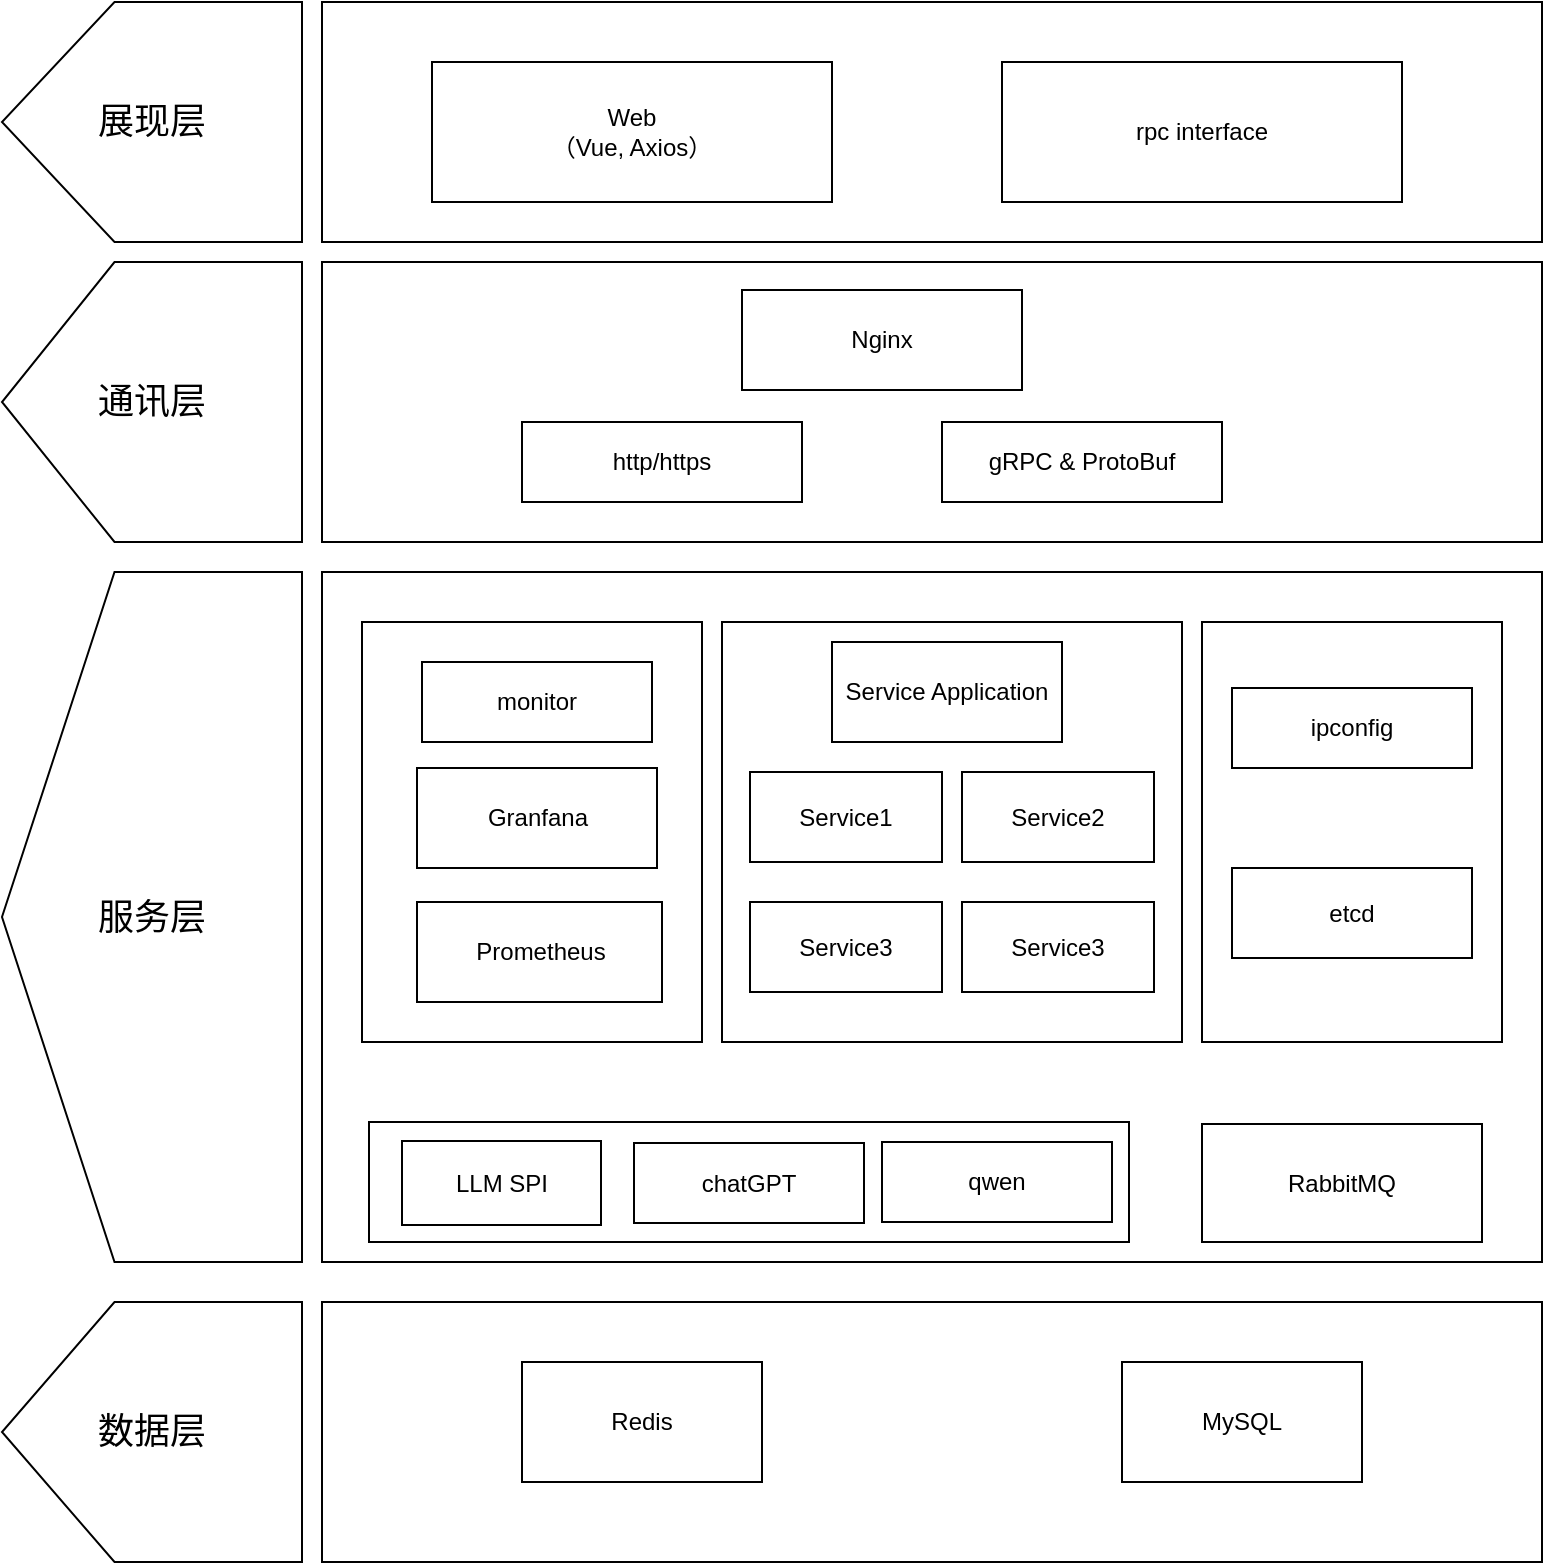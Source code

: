 <mxfile version="25.0.3">
  <diagram name="第 1 页" id="3SPyTkVfWEz4AzFqibmd">
    <mxGraphModel dx="1969" dy="868" grid="1" gridSize="10" guides="1" tooltips="1" connect="1" arrows="1" fold="1" page="1" pageScale="1" pageWidth="827" pageHeight="1169" math="0" shadow="0">
      <root>
        <mxCell id="0" />
        <mxCell id="1" parent="0" />
        <mxCell id="lnP5VgyoJC5XEVZ1Q4jd-1" value="&lt;font style=&quot;font-size: 18px;&quot;&gt;展现层&lt;/font&gt;" style="shape=offPageConnector;whiteSpace=wrap;html=1;direction=south;" vertex="1" parent="1">
          <mxGeometry x="40" y="300" width="150" height="120" as="geometry" />
        </mxCell>
        <mxCell id="lnP5VgyoJC5XEVZ1Q4jd-2" value="" style="rounded=0;whiteSpace=wrap;html=1;" vertex="1" parent="1">
          <mxGeometry x="200" y="300" width="610" height="120" as="geometry" />
        </mxCell>
        <mxCell id="lnP5VgyoJC5XEVZ1Q4jd-3" value="&lt;font style=&quot;font-size: 18px;&quot;&gt;通讯层&lt;/font&gt;" style="shape=offPageConnector;whiteSpace=wrap;html=1;direction=south;" vertex="1" parent="1">
          <mxGeometry x="40" y="430" width="150" height="140" as="geometry" />
        </mxCell>
        <mxCell id="lnP5VgyoJC5XEVZ1Q4jd-4" value="" style="rounded=0;whiteSpace=wrap;html=1;" vertex="1" parent="1">
          <mxGeometry x="200" y="430" width="610" height="140" as="geometry" />
        </mxCell>
        <mxCell id="lnP5VgyoJC5XEVZ1Q4jd-5" value="&lt;font style=&quot;font-size: 18px;&quot;&gt;服务层&lt;/font&gt;" style="shape=offPageConnector;whiteSpace=wrap;html=1;direction=south;" vertex="1" parent="1">
          <mxGeometry x="40" y="585" width="150" height="345" as="geometry" />
        </mxCell>
        <mxCell id="lnP5VgyoJC5XEVZ1Q4jd-6" value="" style="rounded=0;whiteSpace=wrap;html=1;" vertex="1" parent="1">
          <mxGeometry x="200" y="585" width="610" height="345" as="geometry" />
        </mxCell>
        <mxCell id="lnP5VgyoJC5XEVZ1Q4jd-7" value="&lt;font style=&quot;font-size: 18px;&quot;&gt;数据层&lt;/font&gt;" style="shape=offPageConnector;whiteSpace=wrap;html=1;direction=south;" vertex="1" parent="1">
          <mxGeometry x="40" y="950" width="150" height="130" as="geometry" />
        </mxCell>
        <mxCell id="lnP5VgyoJC5XEVZ1Q4jd-8" value="" style="rounded=0;whiteSpace=wrap;html=1;" vertex="1" parent="1">
          <mxGeometry x="200" y="950" width="610" height="130" as="geometry" />
        </mxCell>
        <mxCell id="lnP5VgyoJC5XEVZ1Q4jd-10" value="Web&lt;div&gt;（Vue, Axios）&lt;/div&gt;" style="rounded=0;whiteSpace=wrap;html=1;" vertex="1" parent="1">
          <mxGeometry x="255" y="330" width="200" height="70" as="geometry" />
        </mxCell>
        <mxCell id="lnP5VgyoJC5XEVZ1Q4jd-11" value="rpc interface" style="rounded=0;whiteSpace=wrap;html=1;" vertex="1" parent="1">
          <mxGeometry x="540" y="330" width="200" height="70" as="geometry" />
        </mxCell>
        <mxCell id="lnP5VgyoJC5XEVZ1Q4jd-12" value="http/https" style="rounded=0;whiteSpace=wrap;html=1;" vertex="1" parent="1">
          <mxGeometry x="300" y="510" width="140" height="40" as="geometry" />
        </mxCell>
        <mxCell id="lnP5VgyoJC5XEVZ1Q4jd-15" value="gRPC &amp;amp; ProtoBuf" style="rounded=0;whiteSpace=wrap;html=1;" vertex="1" parent="1">
          <mxGeometry x="510" y="510" width="140" height="40" as="geometry" />
        </mxCell>
        <mxCell id="lnP5VgyoJC5XEVZ1Q4jd-16" value="" style="rounded=0;whiteSpace=wrap;html=1;" vertex="1" parent="1">
          <mxGeometry x="220" y="610" width="170" height="210" as="geometry" />
        </mxCell>
        <mxCell id="lnP5VgyoJC5XEVZ1Q4jd-17" value="monitor" style="rounded=0;whiteSpace=wrap;html=1;" vertex="1" parent="1">
          <mxGeometry x="250" y="630" width="115" height="40" as="geometry" />
        </mxCell>
        <mxCell id="lnP5VgyoJC5XEVZ1Q4jd-18" value="Prometheus" style="rounded=0;whiteSpace=wrap;html=1;" vertex="1" parent="1">
          <mxGeometry x="247.5" y="750" width="122.5" height="50" as="geometry" />
        </mxCell>
        <mxCell id="lnP5VgyoJC5XEVZ1Q4jd-19" value="Granfana" style="rounded=0;whiteSpace=wrap;html=1;" vertex="1" parent="1">
          <mxGeometry x="247.5" y="683" width="120" height="50" as="geometry" />
        </mxCell>
        <mxCell id="lnP5VgyoJC5XEVZ1Q4jd-24" value="MySQL" style="rounded=0;whiteSpace=wrap;html=1;" vertex="1" parent="1">
          <mxGeometry x="600" y="980" width="120" height="60" as="geometry" />
        </mxCell>
        <mxCell id="lnP5VgyoJC5XEVZ1Q4jd-25" value="Redis" style="rounded=0;whiteSpace=wrap;html=1;" vertex="1" parent="1">
          <mxGeometry x="300" y="980" width="120" height="60" as="geometry" />
        </mxCell>
        <mxCell id="lnP5VgyoJC5XEVZ1Q4jd-26" value="" style="rounded=0;whiteSpace=wrap;html=1;" vertex="1" parent="1">
          <mxGeometry x="640" y="610" width="150" height="210" as="geometry" />
        </mxCell>
        <mxCell id="lnP5VgyoJC5XEVZ1Q4jd-27" value="ipconfig" style="rounded=0;whiteSpace=wrap;html=1;" vertex="1" parent="1">
          <mxGeometry x="655" y="643" width="120" height="40" as="geometry" />
        </mxCell>
        <mxCell id="lnP5VgyoJC5XEVZ1Q4jd-28" value="etcd" style="rounded=0;whiteSpace=wrap;html=1;" vertex="1" parent="1">
          <mxGeometry x="655" y="733" width="120" height="45" as="geometry" />
        </mxCell>
        <mxCell id="lnP5VgyoJC5XEVZ1Q4jd-29" value="" style="rounded=0;whiteSpace=wrap;html=1;" vertex="1" parent="1">
          <mxGeometry x="223.5" y="860" width="380" height="60" as="geometry" />
        </mxCell>
        <mxCell id="lnP5VgyoJC5XEVZ1Q4jd-30" value="LLM SPI" style="rounded=0;whiteSpace=wrap;html=1;" vertex="1" parent="1">
          <mxGeometry x="240" y="869.5" width="99.5" height="42" as="geometry" />
        </mxCell>
        <mxCell id="lnP5VgyoJC5XEVZ1Q4jd-31" value="chatGPT" style="rounded=0;whiteSpace=wrap;html=1;" vertex="1" parent="1">
          <mxGeometry x="356" y="870.5" width="115" height="40" as="geometry" />
        </mxCell>
        <mxCell id="lnP5VgyoJC5XEVZ1Q4jd-32" value="qwen" style="rounded=0;whiteSpace=wrap;html=1;" vertex="1" parent="1">
          <mxGeometry x="480" y="870" width="115" height="40" as="geometry" />
        </mxCell>
        <mxCell id="lnP5VgyoJC5XEVZ1Q4jd-33" value="RabbitMQ" style="rounded=0;whiteSpace=wrap;html=1;" vertex="1" parent="1">
          <mxGeometry x="640" y="861" width="140" height="59" as="geometry" />
        </mxCell>
        <mxCell id="lnP5VgyoJC5XEVZ1Q4jd-37" value="" style="rounded=0;whiteSpace=wrap;html=1;" vertex="1" parent="1">
          <mxGeometry x="400" y="610" width="230" height="210" as="geometry" />
        </mxCell>
        <mxCell id="lnP5VgyoJC5XEVZ1Q4jd-38" value="Service Application" style="rounded=0;whiteSpace=wrap;html=1;" vertex="1" parent="1">
          <mxGeometry x="455" y="620" width="115" height="50" as="geometry" />
        </mxCell>
        <mxCell id="lnP5VgyoJC5XEVZ1Q4jd-39" value="Service1" style="rounded=0;whiteSpace=wrap;html=1;" vertex="1" parent="1">
          <mxGeometry x="414" y="685" width="96" height="45" as="geometry" />
        </mxCell>
        <mxCell id="lnP5VgyoJC5XEVZ1Q4jd-40" value="Service2" style="rounded=0;whiteSpace=wrap;html=1;" vertex="1" parent="1">
          <mxGeometry x="520" y="685" width="96" height="45" as="geometry" />
        </mxCell>
        <mxCell id="lnP5VgyoJC5XEVZ1Q4jd-41" value="Service3" style="rounded=0;whiteSpace=wrap;html=1;" vertex="1" parent="1">
          <mxGeometry x="414" y="750" width="96" height="45" as="geometry" />
        </mxCell>
        <mxCell id="lnP5VgyoJC5XEVZ1Q4jd-42" value="Service3" style="rounded=0;whiteSpace=wrap;html=1;" vertex="1" parent="1">
          <mxGeometry x="520" y="750" width="96" height="45" as="geometry" />
        </mxCell>
        <mxCell id="lnP5VgyoJC5XEVZ1Q4jd-43" value="Nginx" style="rounded=0;whiteSpace=wrap;html=1;" vertex="1" parent="1">
          <mxGeometry x="410" y="444" width="140" height="50" as="geometry" />
        </mxCell>
      </root>
    </mxGraphModel>
  </diagram>
</mxfile>
